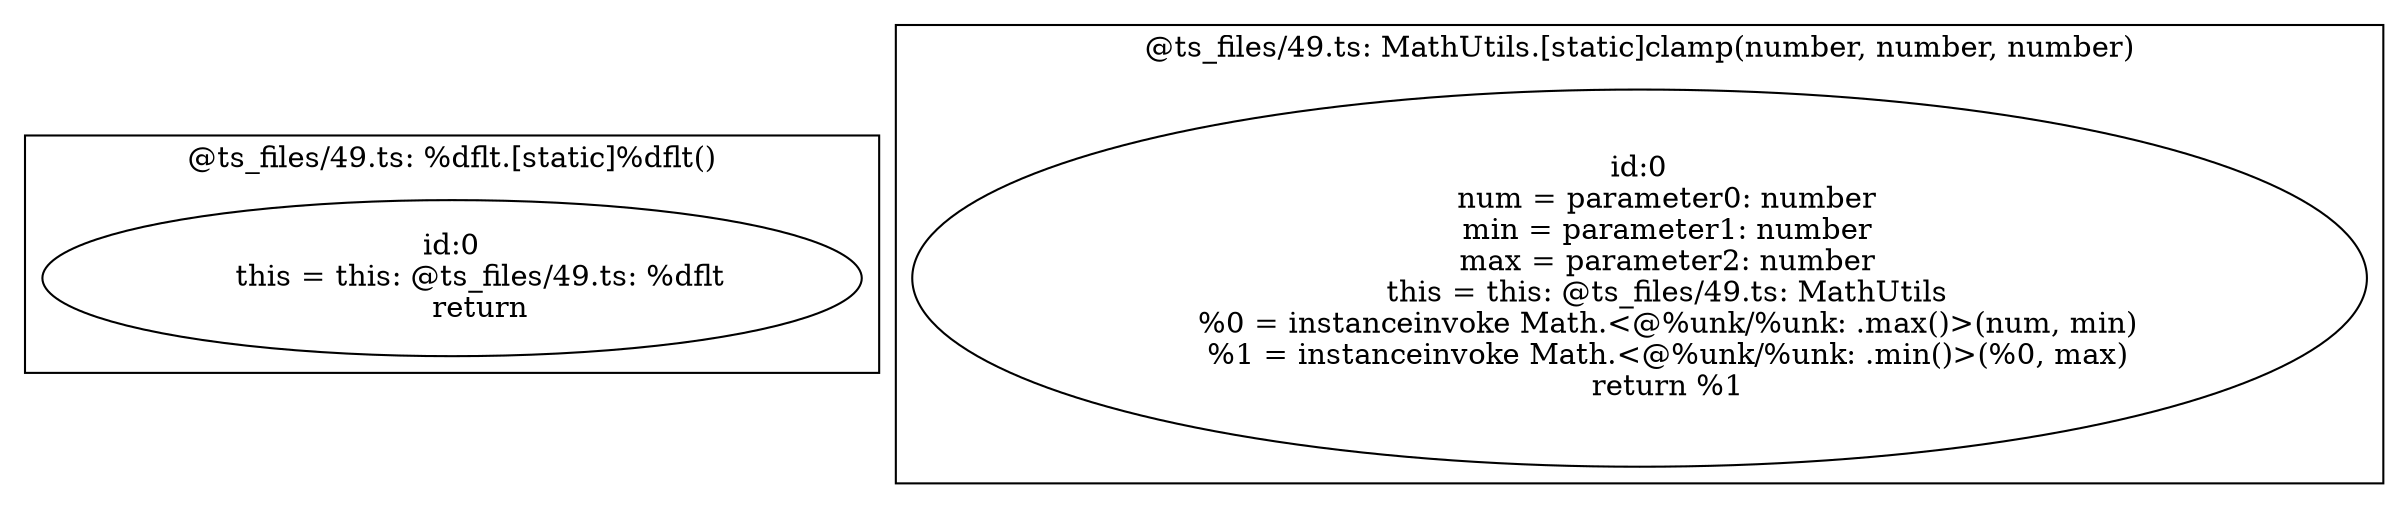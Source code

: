 digraph "49.ts" {
subgraph "cluster_@ts_files/49.ts: %dflt.[static]%dflt()" {
  label="@ts_files/49.ts: %dflt.[static]%dflt()";
  Node33290 [label="id:0
      this = this: @ts_files/49.ts: %dflt
      return"];
}
subgraph "cluster_@ts_files/49.ts: MathUtils.[static]clamp(number, number, number)" {
  label="@ts_files/49.ts: MathUtils.[static]clamp(number, number, number)";
  Node59500 [label="id:0
      num = parameter0: number
      min = parameter1: number
      max = parameter2: number
      this = this: @ts_files/49.ts: MathUtils
      %0 = instanceinvoke Math.<@%unk/%unk: .max()>(num, min)
      %1 = instanceinvoke Math.<@%unk/%unk: .min()>(%0, max)
      return %1"];
}
}

